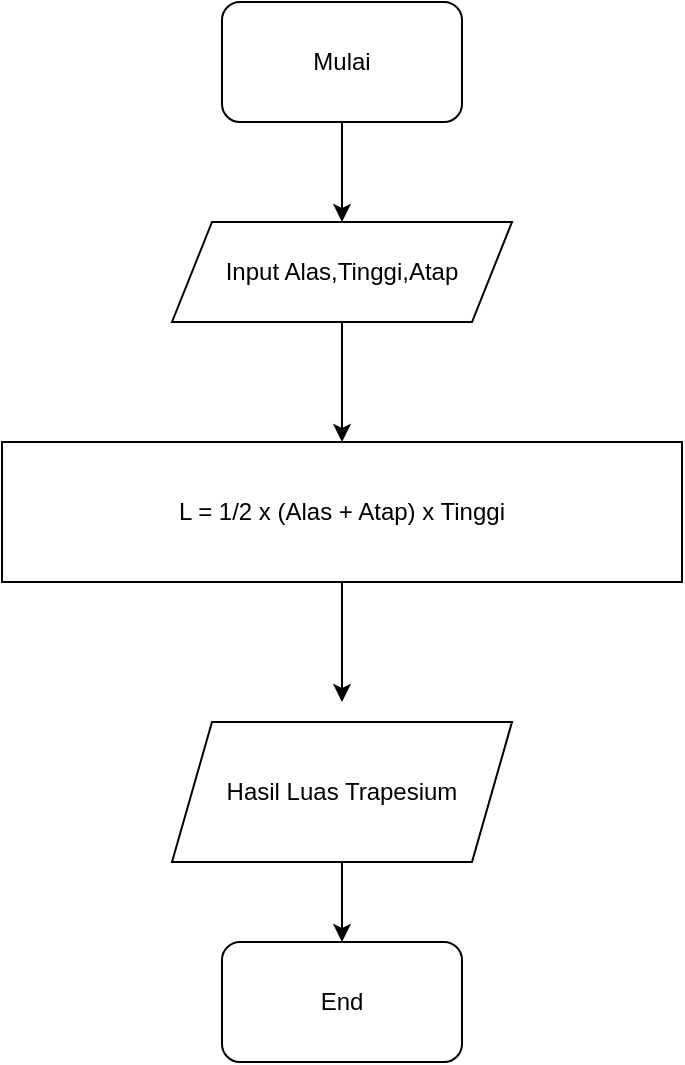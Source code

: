 <mxfile version="20.8.20" type="device"><diagram id="C5RBs43oDa-KdzZeNtuy" name="Page-1"><mxGraphModel dx="1008" dy="1801" grid="1" gridSize="10" guides="1" tooltips="1" connect="1" arrows="1" fold="1" page="1" pageScale="1" pageWidth="827" pageHeight="1169" math="0" shadow="0"><root><mxCell id="WIyWlLk6GJQsqaUBKTNV-0"/><mxCell id="WIyWlLk6GJQsqaUBKTNV-1" parent="WIyWlLk6GJQsqaUBKTNV-0"/><mxCell id="4CrBZ3mIzZuHM9-5I4FK-5" value="" style="edgeStyle=orthogonalEdgeStyle;rounded=0;orthogonalLoop=1;jettySize=auto;html=1;" parent="WIyWlLk6GJQsqaUBKTNV-1" source="4CrBZ3mIzZuHM9-5I4FK-0" target="4CrBZ3mIzZuHM9-5I4FK-1" edge="1"><mxGeometry relative="1" as="geometry"/></mxCell><mxCell id="4CrBZ3mIzZuHM9-5I4FK-0" value="Mulai" style="rounded=1;whiteSpace=wrap;html=1;" parent="WIyWlLk6GJQsqaUBKTNV-1" vertex="1"><mxGeometry x="160" y="-10" width="120" height="60" as="geometry"/></mxCell><mxCell id="g5pRO2-8D9U3MOKywact-3" value="" style="edgeStyle=orthogonalEdgeStyle;rounded=0;orthogonalLoop=1;jettySize=auto;html=1;" parent="WIyWlLk6GJQsqaUBKTNV-1" source="4CrBZ3mIzZuHM9-5I4FK-1" target="4CrBZ3mIzZuHM9-5I4FK-20" edge="1"><mxGeometry relative="1" as="geometry"/></mxCell><mxCell id="4CrBZ3mIzZuHM9-5I4FK-1" value="Input Alas,Tinggi,Atap" style="shape=parallelogram;perimeter=parallelogramPerimeter;whiteSpace=wrap;html=1;fixedSize=1;" parent="WIyWlLk6GJQsqaUBKTNV-1" vertex="1"><mxGeometry x="135" y="100" width="170" height="50" as="geometry"/></mxCell><mxCell id="4CrBZ3mIzZuHM9-5I4FK-25" value="" style="edgeStyle=orthogonalEdgeStyle;rounded=0;orthogonalLoop=1;jettySize=auto;html=1;" parent="WIyWlLk6GJQsqaUBKTNV-1" source="4CrBZ3mIzZuHM9-5I4FK-14" target="4CrBZ3mIzZuHM9-5I4FK-23" edge="1"><mxGeometry relative="1" as="geometry"/></mxCell><mxCell id="4CrBZ3mIzZuHM9-5I4FK-14" value="Hasil Luas Trapesium" style="shape=parallelogram;perimeter=parallelogramPerimeter;whiteSpace=wrap;html=1;fixedSize=1;" parent="WIyWlLk6GJQsqaUBKTNV-1" vertex="1"><mxGeometry x="135" y="350" width="170" height="70" as="geometry"/></mxCell><mxCell id="4CrBZ3mIzZuHM9-5I4FK-22" value="" style="edgeStyle=orthogonalEdgeStyle;rounded=0;orthogonalLoop=1;jettySize=auto;html=1;" parent="WIyWlLk6GJQsqaUBKTNV-1" source="4CrBZ3mIzZuHM9-5I4FK-20" edge="1"><mxGeometry relative="1" as="geometry"><mxPoint x="220" y="340" as="targetPoint"/></mxGeometry></mxCell><mxCell id="4CrBZ3mIzZuHM9-5I4FK-20" value="L = 1/2 x (Alas + Atap) x Tinggi" style="rounded=0;whiteSpace=wrap;html=1;" parent="WIyWlLk6GJQsqaUBKTNV-1" vertex="1"><mxGeometry x="50" y="210" width="340" height="70" as="geometry"/></mxCell><mxCell id="4CrBZ3mIzZuHM9-5I4FK-23" value="End" style="rounded=1;whiteSpace=wrap;html=1;" parent="WIyWlLk6GJQsqaUBKTNV-1" vertex="1"><mxGeometry x="160" y="460" width="120" height="60" as="geometry"/></mxCell></root></mxGraphModel></diagram></mxfile>
